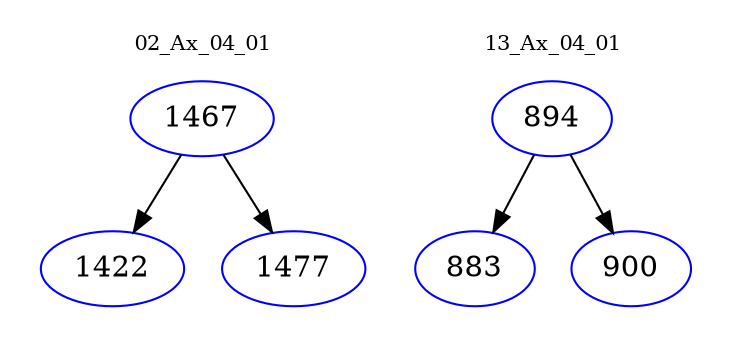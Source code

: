 digraph{
subgraph cluster_0 {
color = white
label = "02_Ax_04_01";
fontsize=10;
T0_1467 [label="1467", color="blue"]
T0_1467 -> T0_1422 [color="black"]
T0_1422 [label="1422", color="blue"]
T0_1467 -> T0_1477 [color="black"]
T0_1477 [label="1477", color="blue"]
}
subgraph cluster_1 {
color = white
label = "13_Ax_04_01";
fontsize=10;
T1_894 [label="894", color="blue"]
T1_894 -> T1_883 [color="black"]
T1_883 [label="883", color="blue"]
T1_894 -> T1_900 [color="black"]
T1_900 [label="900", color="blue"]
}
}
